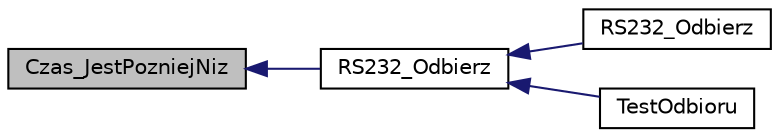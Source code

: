 digraph "Czas_JestPozniejNiz"
{
  edge [fontname="Helvetica",fontsize="10",labelfontname="Helvetica",labelfontsize="10"];
  node [fontname="Helvetica",fontsize="10",shape=record];
  rankdir="LR";
  Node1 [label="Czas_JestPozniejNiz",height=0.2,width=0.4,color="black", fillcolor="grey75", style="filled", fontcolor="black"];
  Node1 -> Node2 [dir="back",color="midnightblue",fontsize="10",style="solid",fontname="Helvetica"];
  Node2 [label="RS232_Odbierz",height=0.2,width=0.4,color="black", fillcolor="white", style="filled",URL="$odbieranie_8cpp.html#a6befdeb19cdb98ce397b800b2bf28ce1"];
  Node2 -> Node3 [dir="back",color="midnightblue",fontsize="10",style="solid",fontname="Helvetica"];
  Node3 [label="RS232_Odbierz",height=0.2,width=0.4,color="black", fillcolor="white", style="filled",URL="$odbieranie_8cpp.html#aebff1e4ab04b6e0d4e0cb0b2cb34d8c8"];
  Node2 -> Node4 [dir="back",color="midnightblue",fontsize="10",style="solid",fontname="Helvetica"];
  Node4 [label="TestOdbioru",height=0.2,width=0.4,color="black", fillcolor="white", style="filled",URL="$odbieranie_8cpp.html#a8ba1cb8263e0f85250d2dbd1fb60e825"];
}
